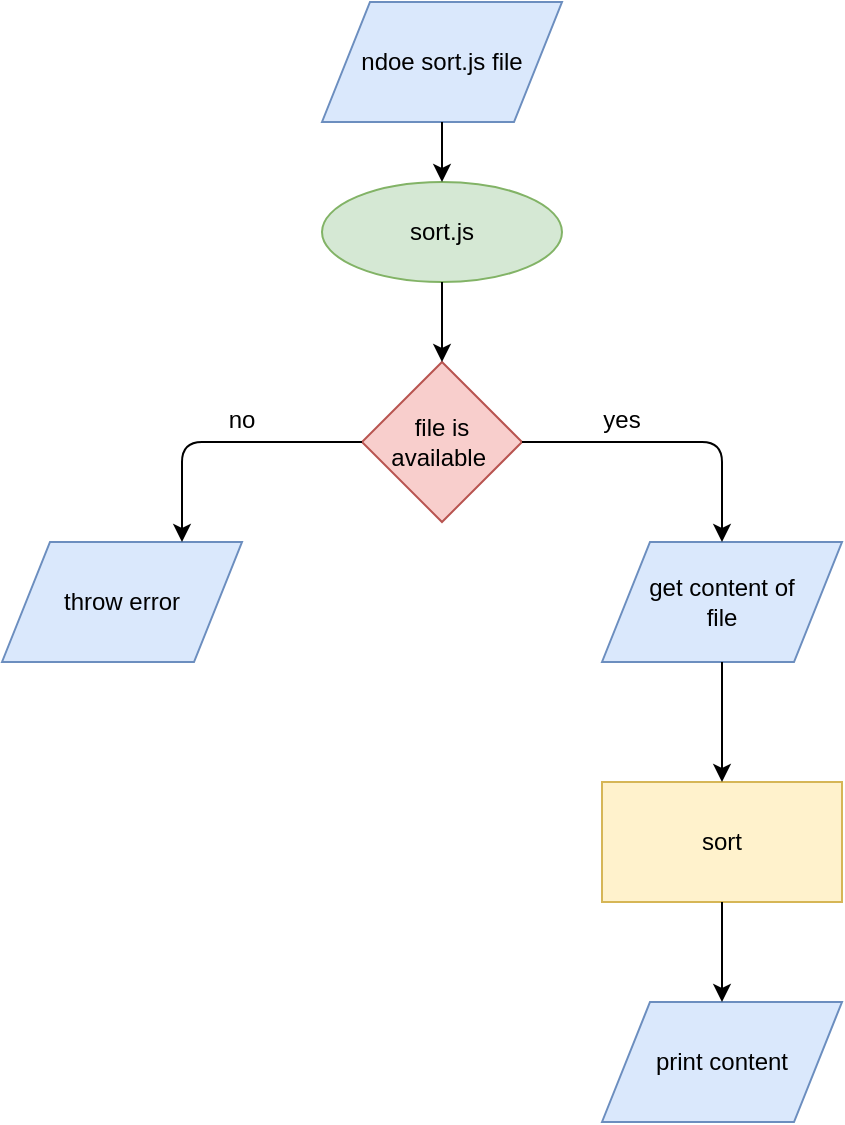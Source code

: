 <mxfile version="12.4.2" type="device" pages="1"><diagram id="nLogV53jMXCBMAGNdGwS" name="Page-1"><mxGraphModel dx="946" dy="601" grid="1" gridSize="10" guides="1" tooltips="1" connect="1" arrows="1" fold="1" page="1" pageScale="1" pageWidth="827" pageHeight="1169" math="0" shadow="0"><root><mxCell id="0"/><mxCell id="1" parent="0"/><mxCell id="UlgH4uTIfOPaqZEwoXlh-1" value="ndoe sort.js file" style="shape=parallelogram;perimeter=parallelogramPerimeter;whiteSpace=wrap;html=1;fillColor=#dae8fc;strokeColor=#6c8ebf;" parent="1" vertex="1"><mxGeometry x="330" y="70" width="120" height="60" as="geometry"/></mxCell><mxCell id="UlgH4uTIfOPaqZEwoXlh-2" value="sort.js" style="ellipse;whiteSpace=wrap;html=1;fillColor=#d5e8d4;strokeColor=#82b366;" parent="1" vertex="1"><mxGeometry x="330" y="160" width="120" height="50" as="geometry"/></mxCell><mxCell id="UlgH4uTIfOPaqZEwoXlh-3" value="" style="endArrow=classic;html=1;entryX=0.5;entryY=0;entryDx=0;entryDy=0;exitX=0.5;exitY=1;exitDx=0;exitDy=0;" parent="1" source="UlgH4uTIfOPaqZEwoXlh-1" target="UlgH4uTIfOPaqZEwoXlh-2" edge="1"><mxGeometry width="50" height="50" relative="1" as="geometry"><mxPoint x="330" y="190" as="sourcePoint"/><mxPoint x="380" y="140" as="targetPoint"/></mxGeometry></mxCell><mxCell id="UlgH4uTIfOPaqZEwoXlh-4" value="file is&lt;br&gt;available&amp;nbsp;" style="rhombus;whiteSpace=wrap;html=1;fillColor=#f8cecc;strokeColor=#b85450;" parent="1" vertex="1"><mxGeometry x="350" y="250" width="80" height="80" as="geometry"/></mxCell><mxCell id="UlgH4uTIfOPaqZEwoXlh-5" value="" style="endArrow=classic;html=1;exitX=0.5;exitY=1;exitDx=0;exitDy=0;entryX=0.5;entryY=0;entryDx=0;entryDy=0;" parent="1" source="UlgH4uTIfOPaqZEwoXlh-2" target="UlgH4uTIfOPaqZEwoXlh-4" edge="1"><mxGeometry width="50" height="50" relative="1" as="geometry"><mxPoint x="380" y="260" as="sourcePoint"/><mxPoint x="430" y="210" as="targetPoint"/></mxGeometry></mxCell><mxCell id="UlgH4uTIfOPaqZEwoXlh-6" value="sort" style="rounded=0;whiteSpace=wrap;html=1;fillColor=#fff2cc;strokeColor=#d6b656;" parent="1" vertex="1"><mxGeometry x="470" y="460" width="120" height="60" as="geometry"/></mxCell><mxCell id="UlgH4uTIfOPaqZEwoXlh-7" value="throw error" style="shape=parallelogram;perimeter=parallelogramPerimeter;whiteSpace=wrap;html=1;fillColor=#dae8fc;strokeColor=#6c8ebf;" parent="1" vertex="1"><mxGeometry x="170" y="340" width="120" height="60" as="geometry"/></mxCell><mxCell id="UlgH4uTIfOPaqZEwoXlh-8" value="" style="endArrow=classic;html=1;exitX=0;exitY=0.5;exitDx=0;exitDy=0;entryX=0.75;entryY=0;entryDx=0;entryDy=0;" parent="1" source="UlgH4uTIfOPaqZEwoXlh-4" target="UlgH4uTIfOPaqZEwoXlh-7" edge="1"><mxGeometry width="50" height="50" relative="1" as="geometry"><mxPoint x="220" y="330" as="sourcePoint"/><mxPoint x="270" y="280" as="targetPoint"/><Array as="points"><mxPoint x="260" y="290"/></Array></mxGeometry></mxCell><mxCell id="UlgH4uTIfOPaqZEwoXlh-9" value="get content of&lt;br&gt;file" style="shape=parallelogram;perimeter=parallelogramPerimeter;whiteSpace=wrap;html=1;fillColor=#dae8fc;strokeColor=#6c8ebf;" parent="1" vertex="1"><mxGeometry x="470" y="340" width="120" height="60" as="geometry"/></mxCell><mxCell id="UlgH4uTIfOPaqZEwoXlh-10" value="" style="endArrow=classic;html=1;entryX=0.5;entryY=0;entryDx=0;entryDy=0;exitX=1;exitY=0.5;exitDx=0;exitDy=0;" parent="1" source="UlgH4uTIfOPaqZEwoXlh-4" target="UlgH4uTIfOPaqZEwoXlh-9" edge="1"><mxGeometry width="50" height="50" relative="1" as="geometry"><mxPoint x="420" y="380" as="sourcePoint"/><mxPoint x="470" y="330" as="targetPoint"/><Array as="points"><mxPoint x="530" y="290"/></Array></mxGeometry></mxCell><mxCell id="UlgH4uTIfOPaqZEwoXlh-11" value="" style="endArrow=classic;html=1;entryX=0.5;entryY=0;entryDx=0;entryDy=0;exitX=0.5;exitY=1;exitDx=0;exitDy=0;" parent="1" source="UlgH4uTIfOPaqZEwoXlh-9" target="UlgH4uTIfOPaqZEwoXlh-6" edge="1"><mxGeometry width="50" height="50" relative="1" as="geometry"><mxPoint x="380" y="500" as="sourcePoint"/><mxPoint x="430" y="450" as="targetPoint"/></mxGeometry></mxCell><mxCell id="UlgH4uTIfOPaqZEwoXlh-12" value="print content" style="shape=parallelogram;perimeter=parallelogramPerimeter;whiteSpace=wrap;html=1;fillColor=#dae8fc;strokeColor=#6c8ebf;" parent="1" vertex="1"><mxGeometry x="470" y="570" width="120" height="60" as="geometry"/></mxCell><mxCell id="UlgH4uTIfOPaqZEwoXlh-13" value="" style="endArrow=classic;html=1;entryX=0.5;entryY=0;entryDx=0;entryDy=0;exitX=0.5;exitY=1;exitDx=0;exitDy=0;" parent="1" source="UlgH4uTIfOPaqZEwoXlh-6" target="UlgH4uTIfOPaqZEwoXlh-12" edge="1"><mxGeometry width="50" height="50" relative="1" as="geometry"><mxPoint x="460" y="570" as="sourcePoint"/><mxPoint x="510" y="520" as="targetPoint"/></mxGeometry></mxCell><mxCell id="rDgm8fMQ6u05ee_pmtJZ-1" value="yes" style="text;html=1;strokeColor=none;fillColor=none;align=center;verticalAlign=middle;whiteSpace=wrap;rounded=0;" vertex="1" parent="1"><mxGeometry x="460" y="269" width="40" height="20" as="geometry"/></mxCell><mxCell id="rDgm8fMQ6u05ee_pmtJZ-4" value="no" style="text;html=1;strokeColor=none;fillColor=none;align=center;verticalAlign=middle;whiteSpace=wrap;rounded=0;" vertex="1" parent="1"><mxGeometry x="270" y="269" width="40" height="20" as="geometry"/></mxCell></root></mxGraphModel></diagram></mxfile>